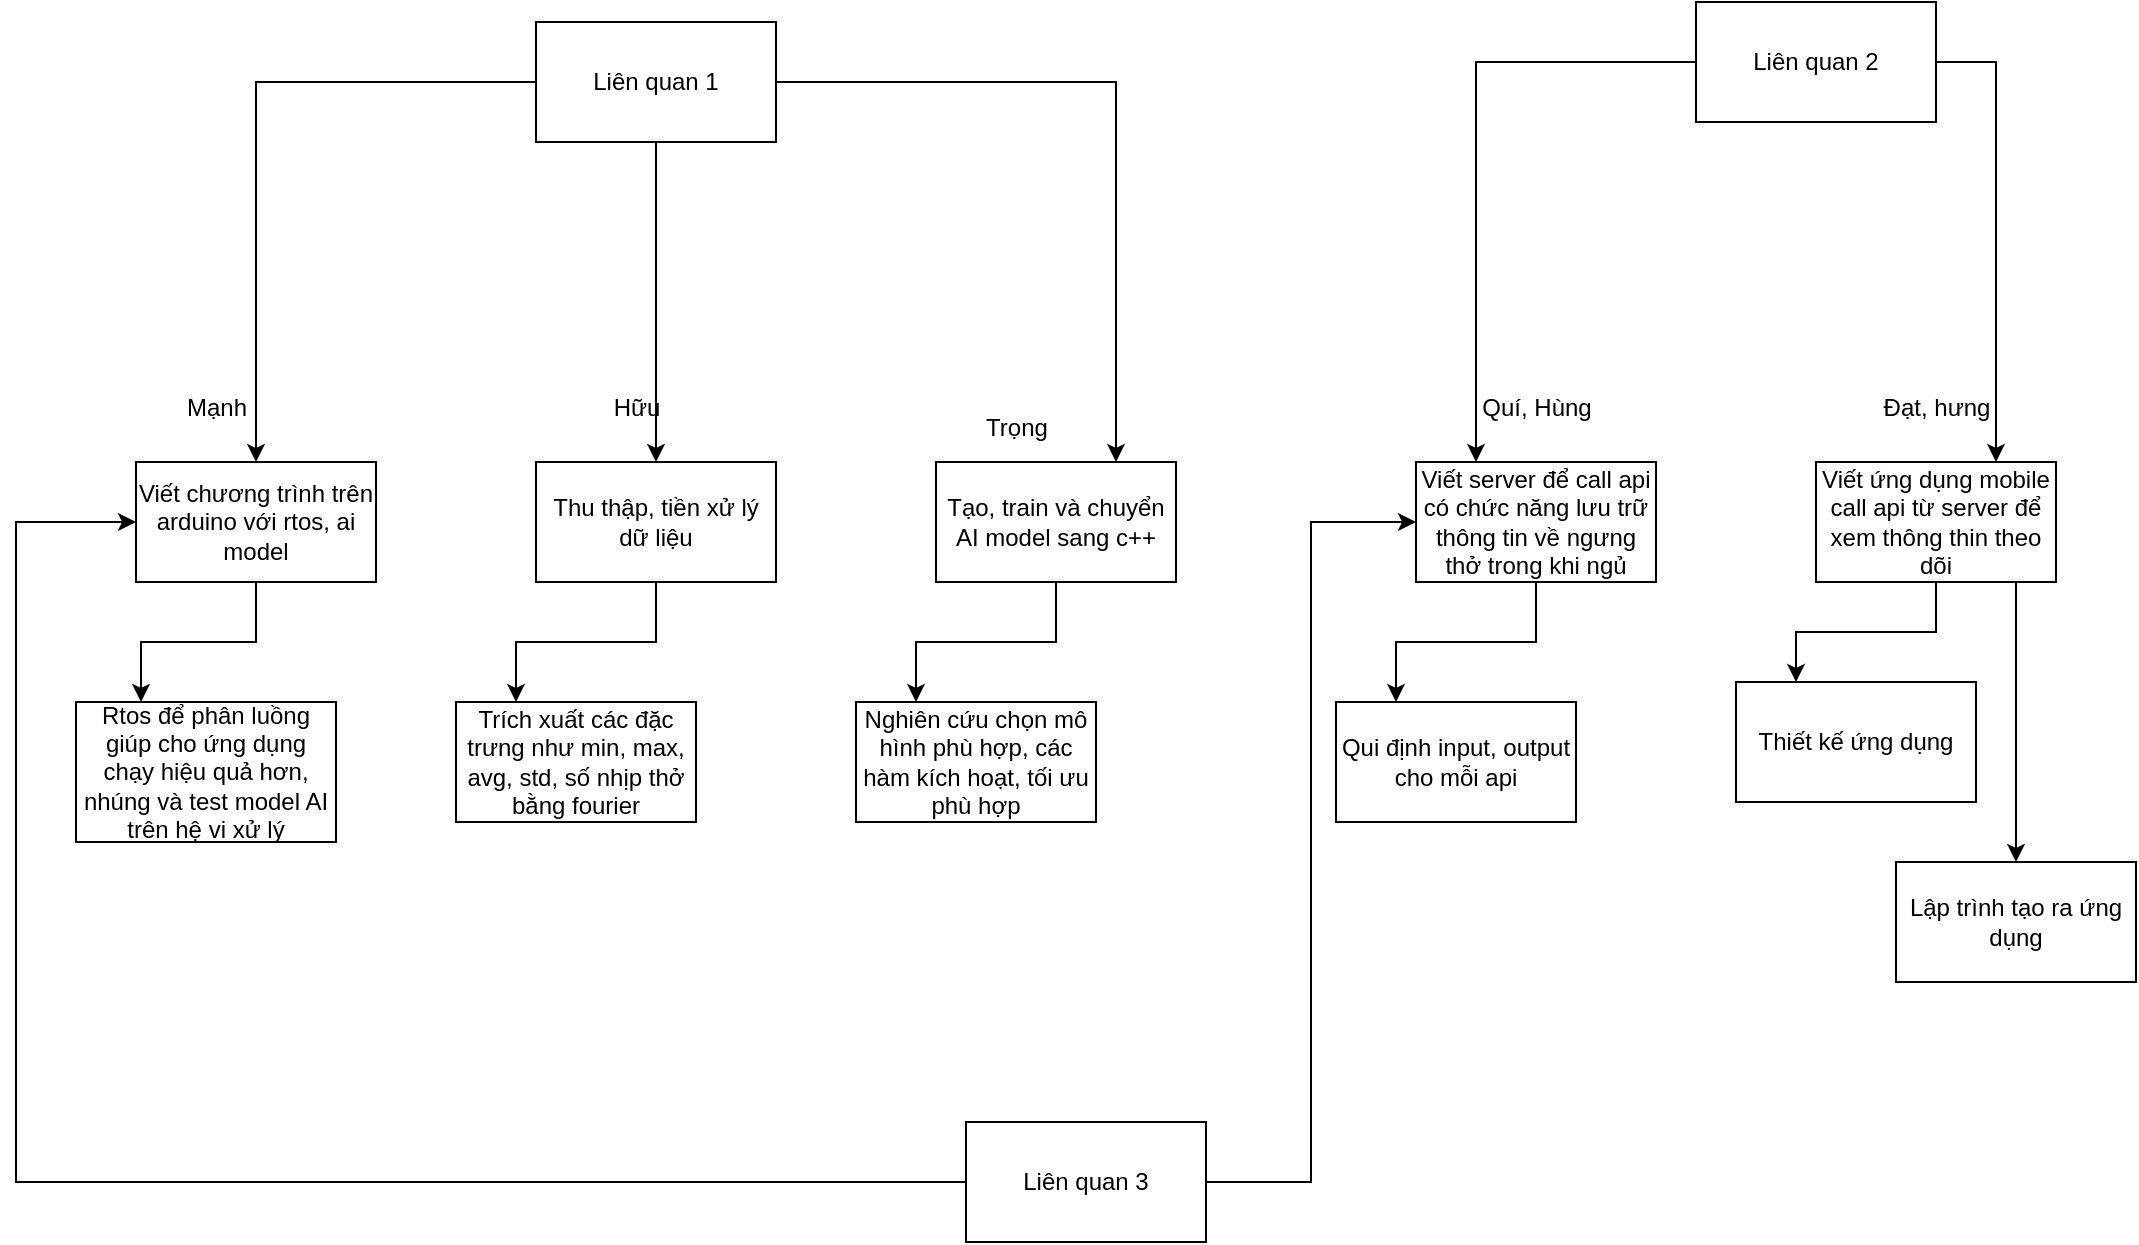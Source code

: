 <mxfile version="24.0.4" type="device" pages="3">
  <diagram name="Work_map" id="BMoZ72lsWA2TmlNzSbO7">
    <mxGraphModel dx="1050" dy="1729" grid="1" gridSize="10" guides="1" tooltips="1" connect="1" arrows="1" fold="1" page="1" pageScale="1" pageWidth="850" pageHeight="1100" math="0" shadow="0">
      <root>
        <mxCell id="0" />
        <mxCell id="1" parent="0" />
        <mxCell id="192qUnTAu4FigI2elkuY-17" style="edgeStyle=orthogonalEdgeStyle;rounded=0;orthogonalLoop=1;jettySize=auto;html=1;entryX=0.25;entryY=0;entryDx=0;entryDy=0;" parent="1" source="192qUnTAu4FigI2elkuY-1" target="192qUnTAu4FigI2elkuY-16" edge="1">
          <mxGeometry relative="1" as="geometry" />
        </mxCell>
        <mxCell id="192qUnTAu4FigI2elkuY-1" value="Viết chương trình trên arduino với rtos, ai model" style="rounded=0;whiteSpace=wrap;html=1;" parent="1" vertex="1">
          <mxGeometry x="80" y="120" width="120" height="60" as="geometry" />
        </mxCell>
        <mxCell id="192qUnTAu4FigI2elkuY-13" style="edgeStyle=orthogonalEdgeStyle;rounded=0;orthogonalLoop=1;jettySize=auto;html=1;entryX=0.25;entryY=0;entryDx=0;entryDy=0;" parent="1" source="192qUnTAu4FigI2elkuY-2" target="192qUnTAu4FigI2elkuY-12" edge="1">
          <mxGeometry relative="1" as="geometry" />
        </mxCell>
        <mxCell id="192qUnTAu4FigI2elkuY-2" value="Thu thập, tiền xử lý dữ liệu" style="rounded=0;whiteSpace=wrap;html=1;" parent="1" vertex="1">
          <mxGeometry x="280" y="120" width="120" height="60" as="geometry" />
        </mxCell>
        <mxCell id="192qUnTAu4FigI2elkuY-3" value="Tạo, train và chuyển AI model sang c++" style="rounded=0;whiteSpace=wrap;html=1;" parent="1" vertex="1">
          <mxGeometry x="480" y="120" width="120" height="60" as="geometry" />
        </mxCell>
        <mxCell id="192qUnTAu4FigI2elkuY-11" style="edgeStyle=orthogonalEdgeStyle;rounded=0;orthogonalLoop=1;jettySize=auto;html=1;entryX=0.25;entryY=0;entryDx=0;entryDy=0;" parent="1" source="192qUnTAu4FigI2elkuY-4" target="192qUnTAu4FigI2elkuY-10" edge="1">
          <mxGeometry relative="1" as="geometry" />
        </mxCell>
        <mxCell id="192qUnTAu4FigI2elkuY-4" value="Viết server để call api&lt;div&gt;có chức năng lưu trữ thông tin về ngưng thở trong khi ngủ&lt;/div&gt;" style="rounded=0;whiteSpace=wrap;html=1;" parent="1" vertex="1">
          <mxGeometry x="720" y="120" width="120" height="60" as="geometry" />
        </mxCell>
        <mxCell id="192qUnTAu4FigI2elkuY-8" style="edgeStyle=orthogonalEdgeStyle;rounded=0;orthogonalLoop=1;jettySize=auto;html=1;entryX=0.25;entryY=0;entryDx=0;entryDy=0;" parent="1" source="192qUnTAu4FigI2elkuY-5" target="192qUnTAu4FigI2elkuY-6" edge="1">
          <mxGeometry relative="1" as="geometry" />
        </mxCell>
        <mxCell id="192qUnTAu4FigI2elkuY-9" style="edgeStyle=orthogonalEdgeStyle;rounded=0;orthogonalLoop=1;jettySize=auto;html=1;entryX=0.5;entryY=0;entryDx=0;entryDy=0;" parent="1" source="192qUnTAu4FigI2elkuY-5" target="192qUnTAu4FigI2elkuY-7" edge="1">
          <mxGeometry relative="1" as="geometry">
            <Array as="points">
              <mxPoint x="1020" y="220" />
              <mxPoint x="1020" y="220" />
            </Array>
          </mxGeometry>
        </mxCell>
        <mxCell id="192qUnTAu4FigI2elkuY-5" value="Viết ứng dụng mobile call api từ server để xem thông thin theo dõi" style="rounded=0;whiteSpace=wrap;html=1;" parent="1" vertex="1">
          <mxGeometry x="920" y="120" width="120" height="60" as="geometry" />
        </mxCell>
        <mxCell id="192qUnTAu4FigI2elkuY-6" value="Thiết kế ứng dụng" style="rounded=0;whiteSpace=wrap;html=1;" parent="1" vertex="1">
          <mxGeometry x="880" y="230" width="120" height="60" as="geometry" />
        </mxCell>
        <mxCell id="192qUnTAu4FigI2elkuY-7" value="Lập trình tạo ra ứng dụng" style="rounded=0;whiteSpace=wrap;html=1;" parent="1" vertex="1">
          <mxGeometry x="960" y="320" width="120" height="60" as="geometry" />
        </mxCell>
        <mxCell id="192qUnTAu4FigI2elkuY-10" value="Qui định input, output cho mỗi api" style="rounded=0;whiteSpace=wrap;html=1;" parent="1" vertex="1">
          <mxGeometry x="680" y="240" width="120" height="60" as="geometry" />
        </mxCell>
        <mxCell id="192qUnTAu4FigI2elkuY-12" value="Trích xuất các đặc trưng như min, max, avg, std, số nhịp thở bằng fourier" style="rounded=0;whiteSpace=wrap;html=1;" parent="1" vertex="1">
          <mxGeometry x="240" y="240" width="120" height="60" as="geometry" />
        </mxCell>
        <mxCell id="192qUnTAu4FigI2elkuY-14" value="Nghiên cứu chọn mô hình phù hợp, các hàm kích hoạt, tối ưu phù hợp" style="rounded=0;whiteSpace=wrap;html=1;" parent="1" vertex="1">
          <mxGeometry x="440" y="240" width="120" height="60" as="geometry" />
        </mxCell>
        <mxCell id="192qUnTAu4FigI2elkuY-15" style="edgeStyle=orthogonalEdgeStyle;rounded=0;orthogonalLoop=1;jettySize=auto;html=1;entryX=0.25;entryY=0;entryDx=0;entryDy=0;" parent="1" source="192qUnTAu4FigI2elkuY-3" target="192qUnTAu4FigI2elkuY-14" edge="1">
          <mxGeometry relative="1" as="geometry" />
        </mxCell>
        <mxCell id="192qUnTAu4FigI2elkuY-16" value="Rtos để phân luồng giúp cho ứng dụng chạy hiệu quả hơn, nhúng và test model AI trên hệ vi xử lý" style="rounded=0;whiteSpace=wrap;html=1;" parent="1" vertex="1">
          <mxGeometry x="50" y="240" width="130" height="70" as="geometry" />
        </mxCell>
        <mxCell id="192qUnTAu4FigI2elkuY-18" value="Hữu" style="text;html=1;align=center;verticalAlign=middle;resizable=0;points=[];autosize=1;strokeColor=none;fillColor=none;" parent="1" vertex="1">
          <mxGeometry x="305" y="78" width="50" height="30" as="geometry" />
        </mxCell>
        <mxCell id="192qUnTAu4FigI2elkuY-19" value="Mạnh" style="text;html=1;align=center;verticalAlign=middle;resizable=0;points=[];autosize=1;strokeColor=none;fillColor=none;" parent="1" vertex="1">
          <mxGeometry x="95" y="78" width="50" height="30" as="geometry" />
        </mxCell>
        <mxCell id="192qUnTAu4FigI2elkuY-20" value="Trọng" style="text;html=1;align=center;verticalAlign=middle;resizable=0;points=[];autosize=1;strokeColor=none;fillColor=none;" parent="1" vertex="1">
          <mxGeometry x="495" y="88" width="50" height="30" as="geometry" />
        </mxCell>
        <mxCell id="192qUnTAu4FigI2elkuY-21" value="Quí, Hùng" style="text;html=1;align=center;verticalAlign=middle;resizable=0;points=[];autosize=1;strokeColor=none;fillColor=none;" parent="1" vertex="1">
          <mxGeometry x="740" y="78" width="80" height="30" as="geometry" />
        </mxCell>
        <mxCell id="192qUnTAu4FigI2elkuY-22" value="Đạt, hưng" style="text;html=1;align=center;verticalAlign=middle;resizable=0;points=[];autosize=1;strokeColor=none;fillColor=none;" parent="1" vertex="1">
          <mxGeometry x="940" y="78" width="80" height="30" as="geometry" />
        </mxCell>
        <mxCell id="192qUnTAu4FigI2elkuY-25" style="edgeStyle=orthogonalEdgeStyle;rounded=0;orthogonalLoop=1;jettySize=auto;html=1;entryX=0.5;entryY=0;entryDx=0;entryDy=0;" parent="1" source="192qUnTAu4FigI2elkuY-24" target="192qUnTAu4FigI2elkuY-2" edge="1">
          <mxGeometry relative="1" as="geometry" />
        </mxCell>
        <mxCell id="192qUnTAu4FigI2elkuY-26" style="edgeStyle=orthogonalEdgeStyle;rounded=0;orthogonalLoop=1;jettySize=auto;html=1;entryX=0.5;entryY=0;entryDx=0;entryDy=0;" parent="1" source="192qUnTAu4FigI2elkuY-24" target="192qUnTAu4FigI2elkuY-1" edge="1">
          <mxGeometry relative="1" as="geometry" />
        </mxCell>
        <mxCell id="192qUnTAu4FigI2elkuY-27" style="edgeStyle=orthogonalEdgeStyle;rounded=0;orthogonalLoop=1;jettySize=auto;html=1;entryX=0.75;entryY=0;entryDx=0;entryDy=0;" parent="1" source="192qUnTAu4FigI2elkuY-24" target="192qUnTAu4FigI2elkuY-3" edge="1">
          <mxGeometry relative="1" as="geometry" />
        </mxCell>
        <mxCell id="192qUnTAu4FigI2elkuY-24" value="Liên quan 1" style="rounded=0;whiteSpace=wrap;html=1;" parent="1" vertex="1">
          <mxGeometry x="280" y="-100" width="120" height="60" as="geometry" />
        </mxCell>
        <mxCell id="192qUnTAu4FigI2elkuY-29" style="edgeStyle=orthogonalEdgeStyle;rounded=0;orthogonalLoop=1;jettySize=auto;html=1;entryX=0.25;entryY=0;entryDx=0;entryDy=0;" parent="1" source="192qUnTAu4FigI2elkuY-28" target="192qUnTAu4FigI2elkuY-4" edge="1">
          <mxGeometry relative="1" as="geometry" />
        </mxCell>
        <mxCell id="192qUnTAu4FigI2elkuY-30" style="edgeStyle=orthogonalEdgeStyle;rounded=0;orthogonalLoop=1;jettySize=auto;html=1;entryX=0.75;entryY=0;entryDx=0;entryDy=0;exitX=1;exitY=0.5;exitDx=0;exitDy=0;" parent="1" source="192qUnTAu4FigI2elkuY-28" target="192qUnTAu4FigI2elkuY-5" edge="1">
          <mxGeometry relative="1" as="geometry" />
        </mxCell>
        <mxCell id="192qUnTAu4FigI2elkuY-28" value="Liên quan 2" style="rounded=0;whiteSpace=wrap;html=1;" parent="1" vertex="1">
          <mxGeometry x="860" y="-110" width="120" height="60" as="geometry" />
        </mxCell>
        <mxCell id="192qUnTAu4FigI2elkuY-32" style="edgeStyle=orthogonalEdgeStyle;rounded=0;orthogonalLoop=1;jettySize=auto;html=1;entryX=0;entryY=0.5;entryDx=0;entryDy=0;" parent="1" source="192qUnTAu4FigI2elkuY-31" target="192qUnTAu4FigI2elkuY-4" edge="1">
          <mxGeometry relative="1" as="geometry" />
        </mxCell>
        <mxCell id="192qUnTAu4FigI2elkuY-33" style="edgeStyle=orthogonalEdgeStyle;rounded=0;orthogonalLoop=1;jettySize=auto;html=1;entryX=0;entryY=0.5;entryDx=0;entryDy=0;" parent="1" source="192qUnTAu4FigI2elkuY-31" target="192qUnTAu4FigI2elkuY-1" edge="1">
          <mxGeometry relative="1" as="geometry">
            <Array as="points">
              <mxPoint x="20" y="480" />
              <mxPoint x="20" y="150" />
            </Array>
          </mxGeometry>
        </mxCell>
        <mxCell id="192qUnTAu4FigI2elkuY-31" value="Liên quan 3" style="rounded=0;whiteSpace=wrap;html=1;" parent="1" vertex="1">
          <mxGeometry x="495" y="450" width="120" height="60" as="geometry" />
        </mxCell>
      </root>
    </mxGraphModel>
  </diagram>
  <diagram id="X0FFhcqqxM98zrly1faE" name="Usecase liên quan 3">
    <mxGraphModel dx="1050" dy="629" grid="1" gridSize="10" guides="1" tooltips="1" connect="1" arrows="1" fold="1" page="1" pageScale="1" pageWidth="850" pageHeight="1100" math="0" shadow="0">
      <root>
        <mxCell id="0" />
        <mxCell id="1" parent="0" />
        <mxCell id="6MMqII2XXb-On5LS246t-3" style="rounded=0;orthogonalLoop=1;jettySize=auto;html=1;exitX=0.5;exitY=0.5;exitDx=0;exitDy=0;exitPerimeter=0;entryX=0;entryY=0.5;entryDx=0;entryDy=0;" edge="1" parent="1" source="6MMqII2XXb-On5LS246t-1" target="6MMqII2XXb-On5LS246t-2">
          <mxGeometry relative="1" as="geometry" />
        </mxCell>
        <mxCell id="6MMqII2XXb-On5LS246t-1" value="Thiết bị theo dõi giấc ngủ" style="shape=umlActor;verticalLabelPosition=bottom;verticalAlign=top;html=1;" vertex="1" parent="1">
          <mxGeometry x="110" y="300" width="30" height="60" as="geometry" />
        </mxCell>
        <mxCell id="6MMqII2XXb-On5LS246t-2" value="Gửi dữ liệu phát hiện ngưng thở đến server (Mỗi thiết bị có một mã)" style="ellipse;whiteSpace=wrap;html=1;" vertex="1" parent="1">
          <mxGeometry x="280" y="295" width="140" height="70" as="geometry" />
        </mxCell>
      </root>
    </mxGraphModel>
  </diagram>
  <diagram id="Wb_fpZhfVHnTx9H7m4Ev" name="Usecase liên quan 2">
    <mxGraphModel dx="1050" dy="629" grid="1" gridSize="10" guides="1" tooltips="1" connect="1" arrows="1" fold="1" page="1" pageScale="1" pageWidth="850" pageHeight="1100" math="0" shadow="0">
      <root>
        <mxCell id="0" />
        <mxCell id="1" parent="0" />
        <mxCell id="boGFTsYuXy1kke9nO8G8-1" style="edgeStyle=orthogonalEdgeStyle;rounded=0;orthogonalLoop=1;jettySize=auto;html=1;exitX=0.5;exitY=0.5;exitDx=0;exitDy=0;exitPerimeter=0;entryX=0;entryY=0.5;entryDx=0;entryDy=0;" edge="1" parent="1" source="4btSxxzOnPqOel57VbJV-1" target="4btSxxzOnPqOel57VbJV-2">
          <mxGeometry relative="1" as="geometry" />
        </mxCell>
        <mxCell id="boGFTsYuXy1kke9nO8G8-3" style="rounded=0;orthogonalLoop=1;jettySize=auto;html=1;exitX=0.5;exitY=0.5;exitDx=0;exitDy=0;exitPerimeter=0;entryX=0;entryY=0.5;entryDx=0;entryDy=0;" edge="1" parent="1" source="4btSxxzOnPqOel57VbJV-1" target="boGFTsYuXy1kke9nO8G8-2">
          <mxGeometry relative="1" as="geometry" />
        </mxCell>
        <mxCell id="4btSxxzOnPqOel57VbJV-1" value="Ứng dụng mobile" style="shape=umlActor;verticalLabelPosition=bottom;verticalAlign=top;html=1;" vertex="1" parent="1">
          <mxGeometry x="80" y="250" width="30" height="60" as="geometry" />
        </mxCell>
        <mxCell id="4btSxxzOnPqOel57VbJV-2" value="Đăng nhập (xác thực bằng jwt)" style="ellipse;whiteSpace=wrap;html=1;" vertex="1" parent="1">
          <mxGeometry x="350" y="245" width="140" height="70" as="geometry" />
        </mxCell>
        <mxCell id="boGFTsYuXy1kke9nO8G8-2" value="Xem biểu đồ&amp;nbsp;" style="ellipse;whiteSpace=wrap;html=1;" vertex="1" parent="1">
          <mxGeometry x="355" y="350" width="140" height="70" as="geometry" />
        </mxCell>
      </root>
    </mxGraphModel>
  </diagram>
</mxfile>

